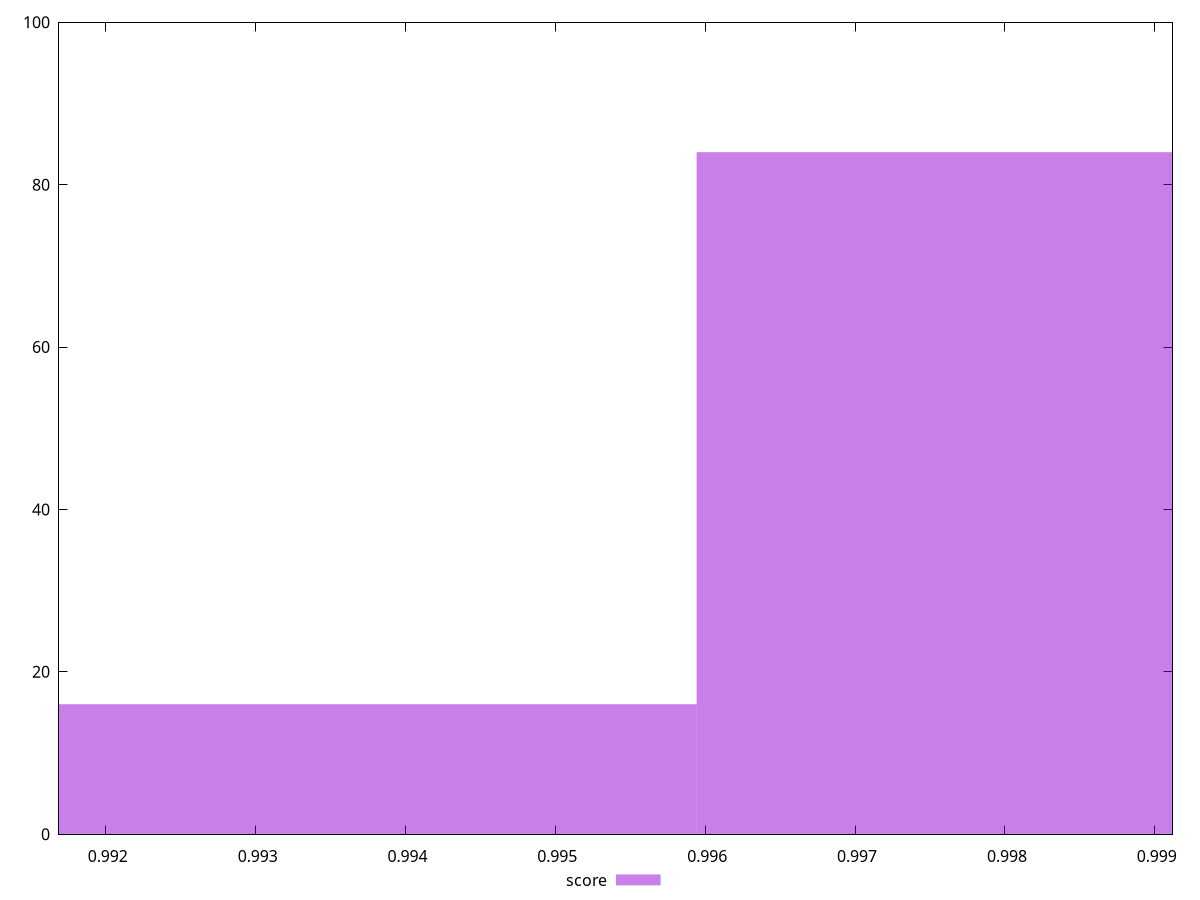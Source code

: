 reset

$score <<EOF
0.9981032886552651 84
0.993782495197883 16
EOF

set key outside below
set boxwidth 0.0043207934573821
set xrange [0.9916878125511908:0.9991184642258293]
set yrange [0:100]
set style fill transparent solid 0.5 noborder
set terminal svg size 640, 490 enhanced background rgb 'white'
set output "report_00007_2020-12-11T15:55:29.892Z/first-cpu-idle/samples/pages+cached+noexternal+nofonts+nosvg+noimg/score/histogram.svg"

plot $score title "score" with boxes

reset
